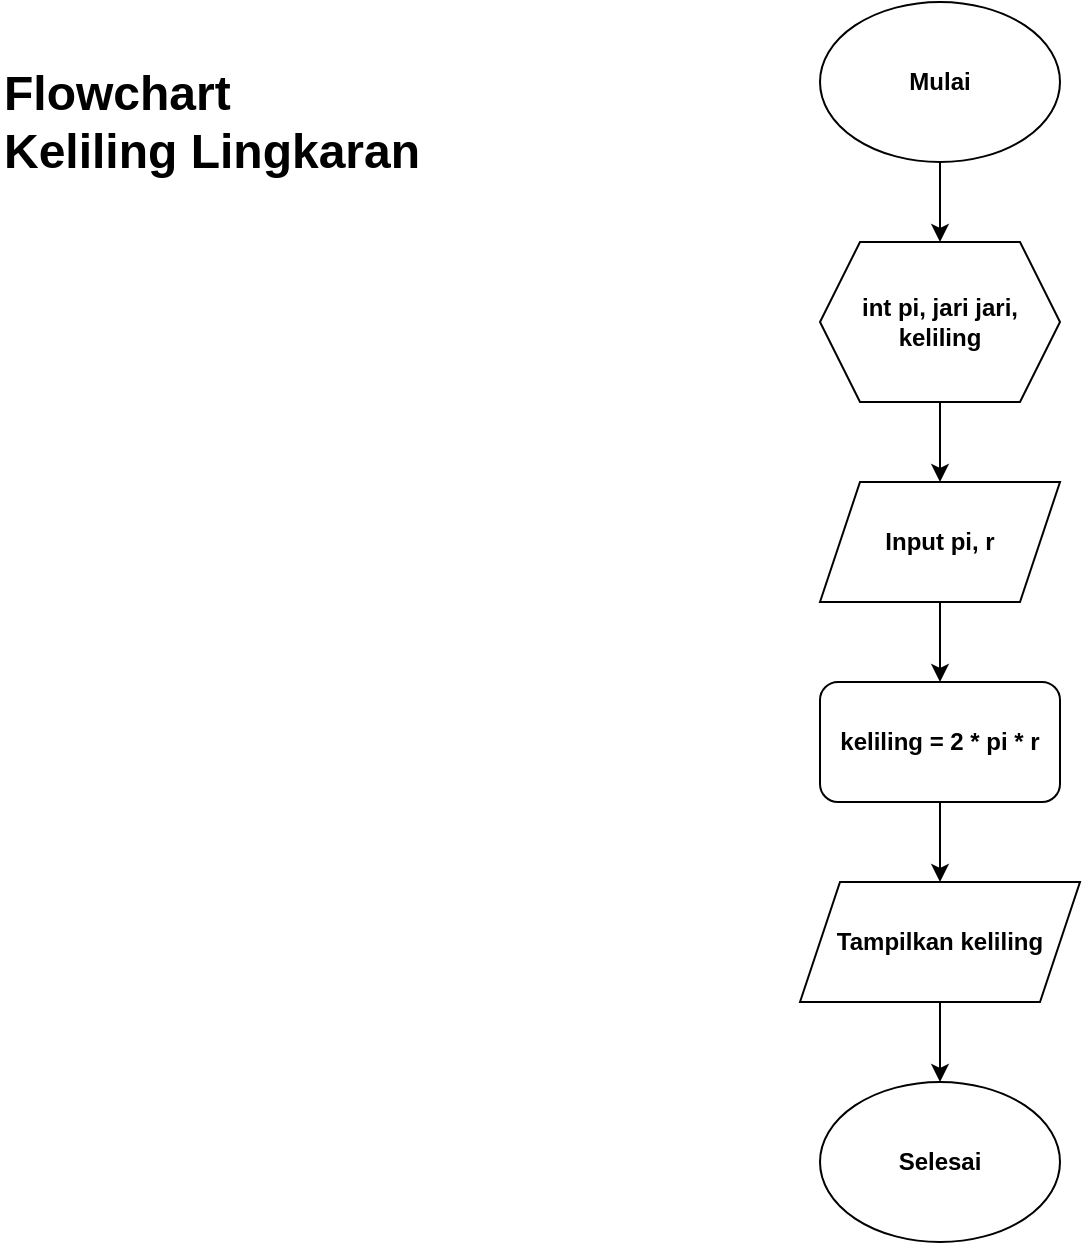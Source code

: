 <mxfile>
    <diagram id="_KOlEUtzQ_gKpNyeLxni" name="Page-1">
        <mxGraphModel dx="576" dy="475" grid="1" gridSize="10" guides="1" tooltips="1" connect="1" arrows="1" fold="1" page="1" pageScale="1" pageWidth="850" pageHeight="1100" math="0" shadow="0">
            <root>
                <mxCell id="0"/>
                <mxCell id="1" parent="0"/>
                <mxCell id="2" value="" style="edgeStyle=none;html=1;" parent="1" source="3" target="5" edge="1">
                    <mxGeometry relative="1" as="geometry"/>
                </mxCell>
                <mxCell id="3" value="&lt;b&gt;Mulai&lt;/b&gt;" style="ellipse;whiteSpace=wrap;html=1;" parent="1" vertex="1">
                    <mxGeometry x="450" y="80" width="120" height="80" as="geometry"/>
                </mxCell>
                <mxCell id="4" value="" style="edgeStyle=none;html=1;" parent="1" source="5" target="7" edge="1">
                    <mxGeometry relative="1" as="geometry"/>
                </mxCell>
                <mxCell id="5" value="&lt;b&gt;int pi, jari jari, keliling&lt;/b&gt;" style="shape=hexagon;perimeter=hexagonPerimeter2;whiteSpace=wrap;html=1;fixedSize=1;" parent="1" vertex="1">
                    <mxGeometry x="450" y="200" width="120" height="80" as="geometry"/>
                </mxCell>
                <mxCell id="6" value="" style="edgeStyle=none;html=1;" parent="1" source="7" target="9" edge="1">
                    <mxGeometry relative="1" as="geometry"/>
                </mxCell>
                <mxCell id="7" value="&lt;b&gt;Input pi, r&lt;br&gt;&lt;/b&gt;" style="shape=parallelogram;perimeter=parallelogramPerimeter;whiteSpace=wrap;html=1;fixedSize=1;" parent="1" vertex="1">
                    <mxGeometry x="450" y="320" width="120" height="60" as="geometry"/>
                </mxCell>
                <mxCell id="8" value="" style="edgeStyle=none;html=1;" parent="1" source="9" target="11" edge="1">
                    <mxGeometry relative="1" as="geometry"/>
                </mxCell>
                <mxCell id="9" value="&lt;b&gt;keliling = 2 * pi * r&lt;/b&gt;" style="rounded=1;whiteSpace=wrap;html=1;" parent="1" vertex="1">
                    <mxGeometry x="450" y="420" width="120" height="60" as="geometry"/>
                </mxCell>
                <mxCell id="10" value="" style="edgeStyle=none;html=1;" parent="1" source="11" target="12" edge="1">
                    <mxGeometry relative="1" as="geometry"/>
                </mxCell>
                <mxCell id="11" value="&lt;b&gt;Tampilkan keliling&lt;/b&gt;" style="shape=parallelogram;perimeter=parallelogramPerimeter;whiteSpace=wrap;html=1;fixedSize=1;size=20;" parent="1" vertex="1">
                    <mxGeometry x="440" y="520" width="140" height="60" as="geometry"/>
                </mxCell>
                <mxCell id="12" value="&lt;b&gt;Selesai&lt;/b&gt;" style="ellipse;whiteSpace=wrap;html=1;" parent="1" vertex="1">
                    <mxGeometry x="450" y="620" width="120" height="80" as="geometry"/>
                </mxCell>
                <mxCell id="13" value="Flowchart&lt;br&gt;Keliling Lingkaran" style="text;strokeColor=none;fillColor=none;html=1;fontSize=24;fontStyle=1;verticalAlign=middle;align=left;" parent="1" vertex="1">
                    <mxGeometry x="40" y="80" width="280" height="120" as="geometry"/>
                </mxCell>
            </root>
        </mxGraphModel>
    </diagram>
</mxfile>